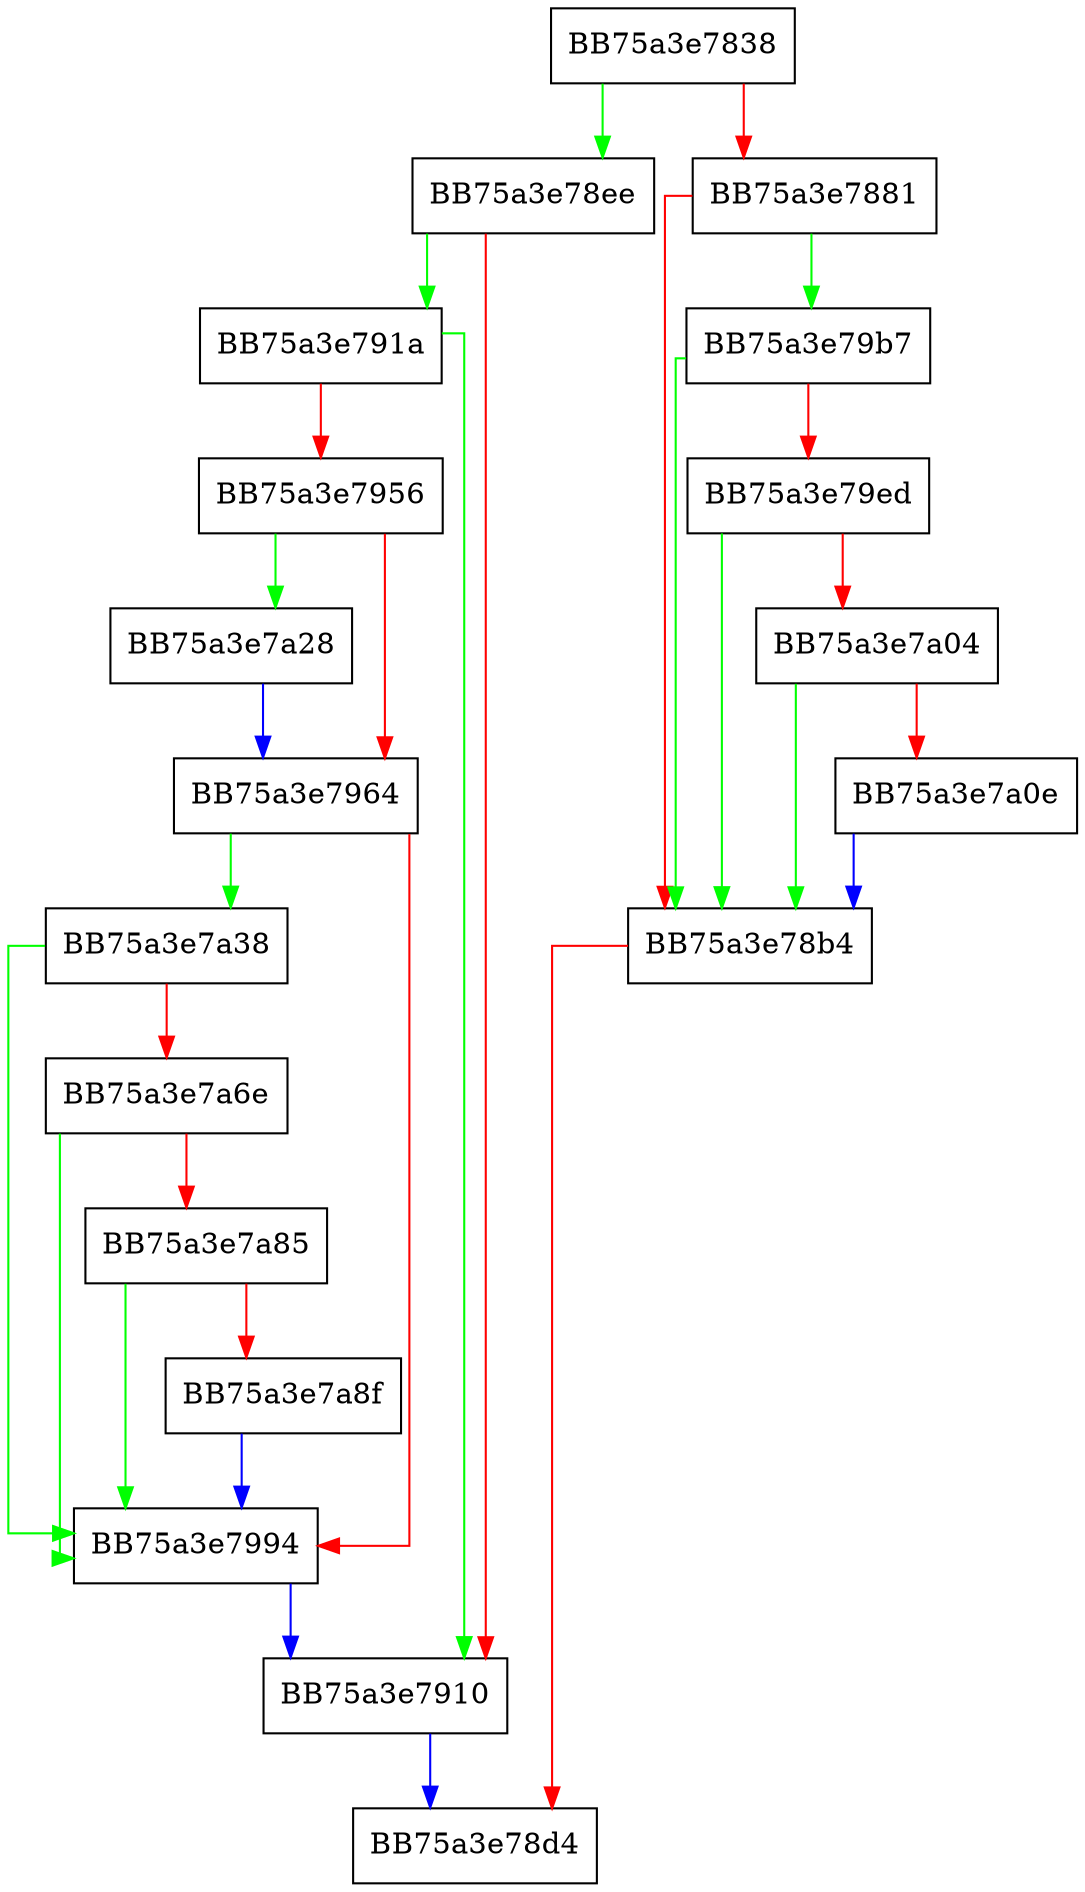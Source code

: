 digraph CreateThreadEvent {
  node [shape="box"];
  graph [splines=ortho];
  BB75a3e7838 -> BB75a3e78ee [color="green"];
  BB75a3e7838 -> BB75a3e7881 [color="red"];
  BB75a3e7881 -> BB75a3e79b7 [color="green"];
  BB75a3e7881 -> BB75a3e78b4 [color="red"];
  BB75a3e78b4 -> BB75a3e78d4 [color="red"];
  BB75a3e78ee -> BB75a3e791a [color="green"];
  BB75a3e78ee -> BB75a3e7910 [color="red"];
  BB75a3e7910 -> BB75a3e78d4 [color="blue"];
  BB75a3e791a -> BB75a3e7910 [color="green"];
  BB75a3e791a -> BB75a3e7956 [color="red"];
  BB75a3e7956 -> BB75a3e7a28 [color="green"];
  BB75a3e7956 -> BB75a3e7964 [color="red"];
  BB75a3e7964 -> BB75a3e7a38 [color="green"];
  BB75a3e7964 -> BB75a3e7994 [color="red"];
  BB75a3e7994 -> BB75a3e7910 [color="blue"];
  BB75a3e79b7 -> BB75a3e78b4 [color="green"];
  BB75a3e79b7 -> BB75a3e79ed [color="red"];
  BB75a3e79ed -> BB75a3e78b4 [color="green"];
  BB75a3e79ed -> BB75a3e7a04 [color="red"];
  BB75a3e7a04 -> BB75a3e78b4 [color="green"];
  BB75a3e7a04 -> BB75a3e7a0e [color="red"];
  BB75a3e7a0e -> BB75a3e78b4 [color="blue"];
  BB75a3e7a28 -> BB75a3e7964 [color="blue"];
  BB75a3e7a38 -> BB75a3e7994 [color="green"];
  BB75a3e7a38 -> BB75a3e7a6e [color="red"];
  BB75a3e7a6e -> BB75a3e7994 [color="green"];
  BB75a3e7a6e -> BB75a3e7a85 [color="red"];
  BB75a3e7a85 -> BB75a3e7994 [color="green"];
  BB75a3e7a85 -> BB75a3e7a8f [color="red"];
  BB75a3e7a8f -> BB75a3e7994 [color="blue"];
}